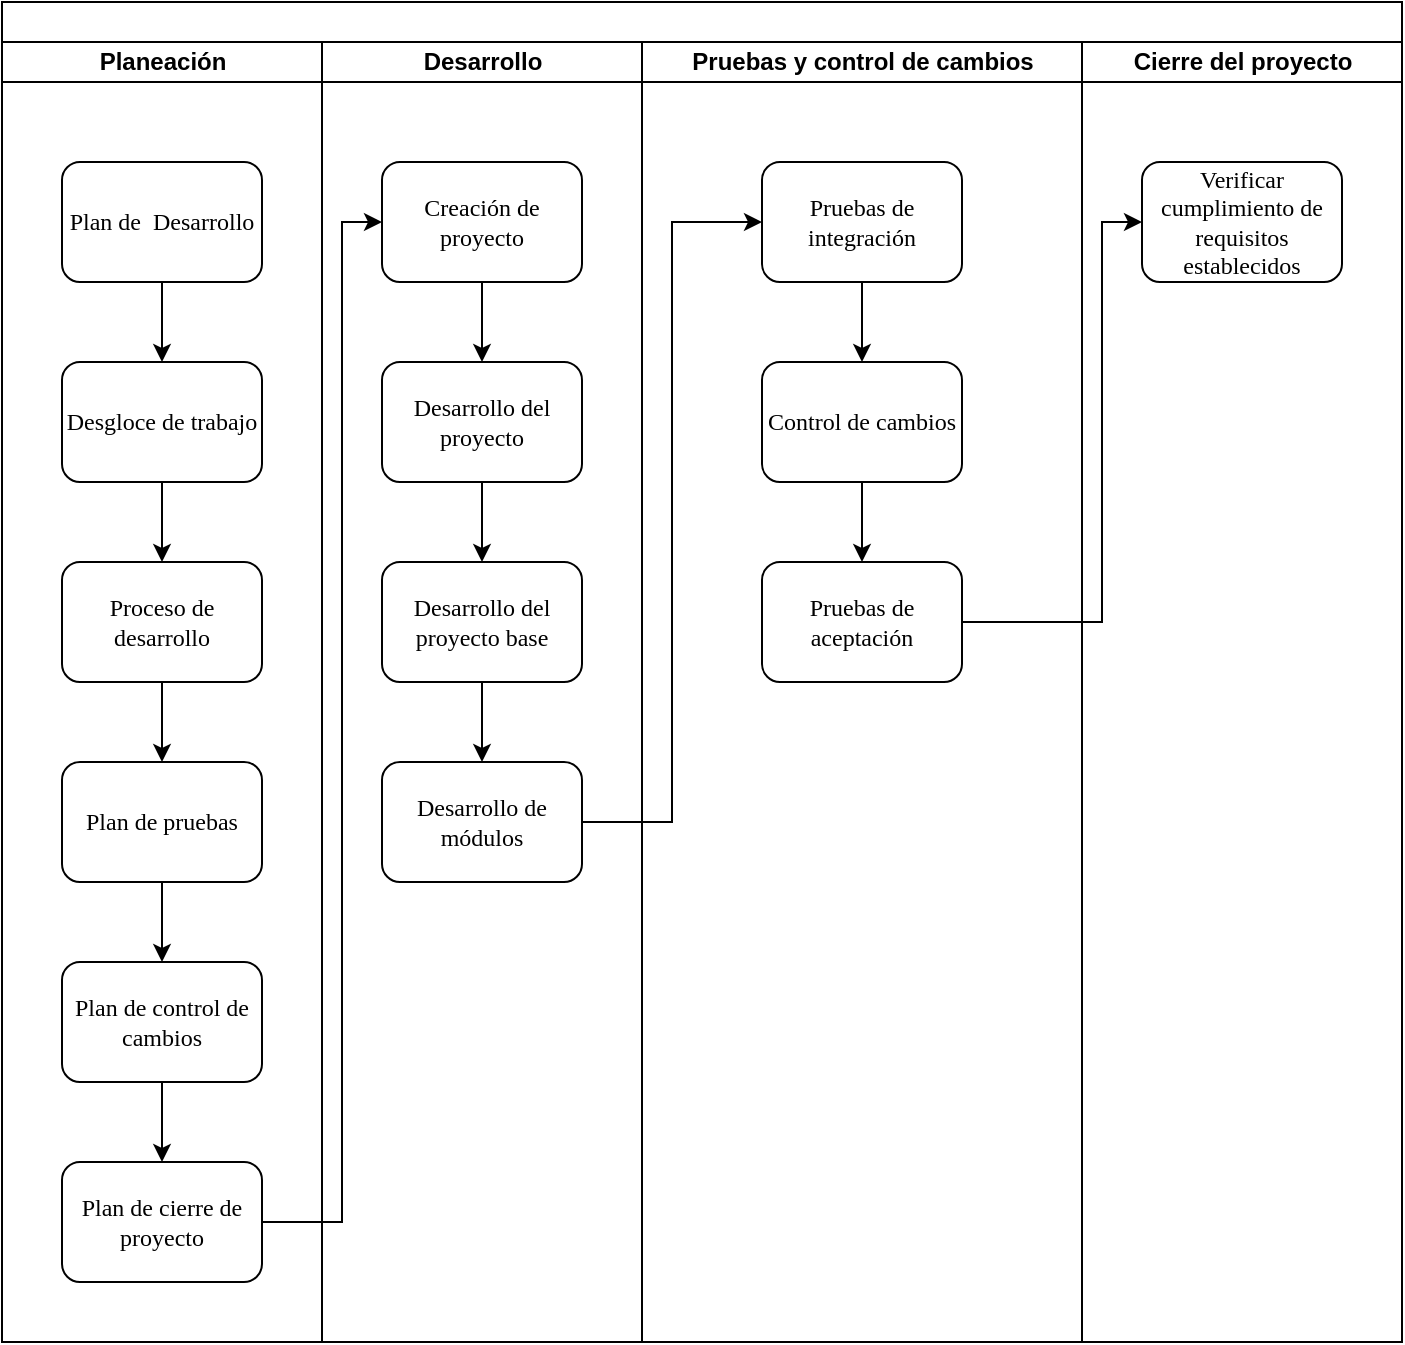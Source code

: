 <mxfile version="15.5.0" type="github">
  <diagram name="Page-1" id="74e2e168-ea6b-b213-b513-2b3c1d86103e">
    <mxGraphModel dx="713" dy="403" grid="1" gridSize="10" guides="1" tooltips="1" connect="1" arrows="1" fold="1" page="1" pageScale="1" pageWidth="1100" pageHeight="850" background="none" math="0" shadow="0">
      <root>
        <mxCell id="0" />
        <mxCell id="1" parent="0" />
        <mxCell id="77e6c97f196da883-1" value="" style="swimlane;html=1;childLayout=stackLayout;startSize=20;rounded=0;shadow=0;labelBackgroundColor=none;strokeWidth=1;fontFamily=Verdana;fontSize=8;align=center;" parent="1" vertex="1">
          <mxGeometry x="200" y="30" width="700" height="670" as="geometry" />
        </mxCell>
        <mxCell id="77e6c97f196da883-2" value="Planeación" style="swimlane;html=1;startSize=20;" parent="77e6c97f196da883-1" vertex="1">
          <mxGeometry y="20" width="160" height="650" as="geometry" />
        </mxCell>
        <mxCell id="3z88zi0aTK2wNDZ8og9t-6" style="edgeStyle=orthogonalEdgeStyle;rounded=0;orthogonalLoop=1;jettySize=auto;html=1;fontSize=12;" edge="1" parent="77e6c97f196da883-2" source="77e6c97f196da883-8" target="3z88zi0aTK2wNDZ8og9t-1">
          <mxGeometry relative="1" as="geometry" />
        </mxCell>
        <mxCell id="77e6c97f196da883-8" value="Plan de&amp;nbsp; Desarrollo" style="rounded=1;whiteSpace=wrap;html=1;shadow=0;labelBackgroundColor=none;strokeWidth=1;fontFamily=Verdana;fontSize=12;align=center;" parent="77e6c97f196da883-2" vertex="1">
          <mxGeometry x="30" y="60" width="100" height="60" as="geometry" />
        </mxCell>
        <mxCell id="3z88zi0aTK2wNDZ8og9t-7" style="edgeStyle=orthogonalEdgeStyle;rounded=0;orthogonalLoop=1;jettySize=auto;html=1;entryX=0.5;entryY=0;entryDx=0;entryDy=0;fontSize=12;" edge="1" parent="77e6c97f196da883-2" source="3z88zi0aTK2wNDZ8og9t-1" target="3z88zi0aTK2wNDZ8og9t-2">
          <mxGeometry relative="1" as="geometry" />
        </mxCell>
        <mxCell id="3z88zi0aTK2wNDZ8og9t-1" value="Desgloce de trabajo" style="rounded=1;whiteSpace=wrap;html=1;shadow=0;labelBackgroundColor=none;strokeWidth=1;fontFamily=Verdana;fontSize=12;align=center;" vertex="1" parent="77e6c97f196da883-2">
          <mxGeometry x="30" y="160" width="100" height="60" as="geometry" />
        </mxCell>
        <mxCell id="3z88zi0aTK2wNDZ8og9t-8" style="edgeStyle=orthogonalEdgeStyle;rounded=0;orthogonalLoop=1;jettySize=auto;html=1;entryX=0.5;entryY=0;entryDx=0;entryDy=0;fontSize=12;" edge="1" parent="77e6c97f196da883-2" source="3z88zi0aTK2wNDZ8og9t-2" target="3z88zi0aTK2wNDZ8og9t-3">
          <mxGeometry relative="1" as="geometry" />
        </mxCell>
        <mxCell id="3z88zi0aTK2wNDZ8og9t-2" value="Proceso de desarrollo" style="rounded=1;whiteSpace=wrap;html=1;shadow=0;labelBackgroundColor=none;strokeWidth=1;fontFamily=Verdana;fontSize=12;align=center;" vertex="1" parent="77e6c97f196da883-2">
          <mxGeometry x="30" y="260" width="100" height="60" as="geometry" />
        </mxCell>
        <mxCell id="3z88zi0aTK2wNDZ8og9t-9" style="edgeStyle=orthogonalEdgeStyle;rounded=0;orthogonalLoop=1;jettySize=auto;html=1;fontSize=12;" edge="1" parent="77e6c97f196da883-2" source="3z88zi0aTK2wNDZ8og9t-3" target="3z88zi0aTK2wNDZ8og9t-4">
          <mxGeometry relative="1" as="geometry" />
        </mxCell>
        <mxCell id="3z88zi0aTK2wNDZ8og9t-3" value="Plan de pruebas" style="rounded=1;whiteSpace=wrap;html=1;shadow=0;labelBackgroundColor=none;strokeWidth=1;fontFamily=Verdana;fontSize=12;align=center;" vertex="1" parent="77e6c97f196da883-2">
          <mxGeometry x="30" y="360" width="100" height="60" as="geometry" />
        </mxCell>
        <mxCell id="3z88zi0aTK2wNDZ8og9t-10" style="edgeStyle=orthogonalEdgeStyle;rounded=0;orthogonalLoop=1;jettySize=auto;html=1;entryX=0.5;entryY=0;entryDx=0;entryDy=0;fontSize=12;" edge="1" parent="77e6c97f196da883-2" source="3z88zi0aTK2wNDZ8og9t-4" target="3z88zi0aTK2wNDZ8og9t-5">
          <mxGeometry relative="1" as="geometry" />
        </mxCell>
        <mxCell id="3z88zi0aTK2wNDZ8og9t-4" value="Plan de control de cambios" style="rounded=1;whiteSpace=wrap;html=1;shadow=0;labelBackgroundColor=none;strokeWidth=1;fontFamily=Verdana;fontSize=12;align=center;" vertex="1" parent="77e6c97f196da883-2">
          <mxGeometry x="30" y="460" width="100" height="60" as="geometry" />
        </mxCell>
        <mxCell id="3z88zi0aTK2wNDZ8og9t-5" value="Plan de cierre de proyecto" style="rounded=1;whiteSpace=wrap;html=1;shadow=0;labelBackgroundColor=none;strokeWidth=1;fontFamily=Verdana;fontSize=12;align=center;" vertex="1" parent="77e6c97f196da883-2">
          <mxGeometry x="30" y="560" width="100" height="60" as="geometry" />
        </mxCell>
        <mxCell id="77e6c97f196da883-3" value="Desarrollo" style="swimlane;html=1;startSize=20;" parent="77e6c97f196da883-1" vertex="1">
          <mxGeometry x="160" y="20" width="160" height="650" as="geometry" />
        </mxCell>
        <mxCell id="3z88zi0aTK2wNDZ8og9t-15" style="edgeStyle=orthogonalEdgeStyle;rounded=0;orthogonalLoop=1;jettySize=auto;html=1;entryX=0.5;entryY=0;entryDx=0;entryDy=0;fontSize=12;" edge="1" parent="77e6c97f196da883-3" source="3z88zi0aTK2wNDZ8og9t-11" target="3z88zi0aTK2wNDZ8og9t-12">
          <mxGeometry relative="1" as="geometry" />
        </mxCell>
        <mxCell id="3z88zi0aTK2wNDZ8og9t-11" value="Creación de proyecto" style="rounded=1;whiteSpace=wrap;html=1;shadow=0;labelBackgroundColor=none;strokeWidth=1;fontFamily=Verdana;fontSize=12;align=center;" vertex="1" parent="77e6c97f196da883-3">
          <mxGeometry x="30" y="60" width="100" height="60" as="geometry" />
        </mxCell>
        <mxCell id="3z88zi0aTK2wNDZ8og9t-16" style="edgeStyle=orthogonalEdgeStyle;rounded=0;orthogonalLoop=1;jettySize=auto;html=1;entryX=0.5;entryY=0;entryDx=0;entryDy=0;fontSize=12;" edge="1" parent="77e6c97f196da883-3" source="3z88zi0aTK2wNDZ8og9t-12" target="3z88zi0aTK2wNDZ8og9t-13">
          <mxGeometry relative="1" as="geometry" />
        </mxCell>
        <mxCell id="3z88zi0aTK2wNDZ8og9t-12" value="Desarrollo del proyecto" style="rounded=1;whiteSpace=wrap;html=1;shadow=0;labelBackgroundColor=none;strokeWidth=1;fontFamily=Verdana;fontSize=12;align=center;" vertex="1" parent="77e6c97f196da883-3">
          <mxGeometry x="30" y="160" width="100" height="60" as="geometry" />
        </mxCell>
        <mxCell id="3z88zi0aTK2wNDZ8og9t-17" style="edgeStyle=orthogonalEdgeStyle;rounded=0;orthogonalLoop=1;jettySize=auto;html=1;entryX=0.5;entryY=0;entryDx=0;entryDy=0;fontSize=12;" edge="1" parent="77e6c97f196da883-3" source="3z88zi0aTK2wNDZ8og9t-13" target="3z88zi0aTK2wNDZ8og9t-14">
          <mxGeometry relative="1" as="geometry" />
        </mxCell>
        <mxCell id="3z88zi0aTK2wNDZ8og9t-13" value="Desarrollo del proyecto base" style="rounded=1;whiteSpace=wrap;html=1;shadow=0;labelBackgroundColor=none;strokeWidth=1;fontFamily=Verdana;fontSize=12;align=center;" vertex="1" parent="77e6c97f196da883-3">
          <mxGeometry x="30" y="260" width="100" height="60" as="geometry" />
        </mxCell>
        <mxCell id="3z88zi0aTK2wNDZ8og9t-14" value="Desarrollo de módulos" style="rounded=1;whiteSpace=wrap;html=1;shadow=0;labelBackgroundColor=none;strokeWidth=1;fontFamily=Verdana;fontSize=12;align=center;" vertex="1" parent="77e6c97f196da883-3">
          <mxGeometry x="30" y="360" width="100" height="60" as="geometry" />
        </mxCell>
        <mxCell id="77e6c97f196da883-4" value="Pruebas y control de cambios" style="swimlane;html=1;startSize=20;" parent="77e6c97f196da883-1" vertex="1">
          <mxGeometry x="320" y="20" width="220" height="650" as="geometry" />
        </mxCell>
        <mxCell id="3z88zi0aTK2wNDZ8og9t-21" style="edgeStyle=orthogonalEdgeStyle;rounded=0;orthogonalLoop=1;jettySize=auto;html=1;entryX=0.5;entryY=0;entryDx=0;entryDy=0;fontSize=12;" edge="1" parent="77e6c97f196da883-4" source="3z88zi0aTK2wNDZ8og9t-18" target="3z88zi0aTK2wNDZ8og9t-19">
          <mxGeometry relative="1" as="geometry" />
        </mxCell>
        <mxCell id="3z88zi0aTK2wNDZ8og9t-18" value="Pruebas de integración" style="rounded=1;whiteSpace=wrap;html=1;shadow=0;labelBackgroundColor=none;strokeWidth=1;fontFamily=Verdana;fontSize=12;align=center;" vertex="1" parent="77e6c97f196da883-4">
          <mxGeometry x="60" y="60" width="100" height="60" as="geometry" />
        </mxCell>
        <mxCell id="3z88zi0aTK2wNDZ8og9t-22" style="edgeStyle=orthogonalEdgeStyle;rounded=0;orthogonalLoop=1;jettySize=auto;html=1;entryX=0.5;entryY=0;entryDx=0;entryDy=0;fontSize=12;" edge="1" parent="77e6c97f196da883-4" source="3z88zi0aTK2wNDZ8og9t-19" target="3z88zi0aTK2wNDZ8og9t-20">
          <mxGeometry relative="1" as="geometry" />
        </mxCell>
        <mxCell id="3z88zi0aTK2wNDZ8og9t-19" value="Control de cambios" style="rounded=1;whiteSpace=wrap;html=1;shadow=0;labelBackgroundColor=none;strokeWidth=1;fontFamily=Verdana;fontSize=12;align=center;" vertex="1" parent="77e6c97f196da883-4">
          <mxGeometry x="60" y="160" width="100" height="60" as="geometry" />
        </mxCell>
        <mxCell id="3z88zi0aTK2wNDZ8og9t-20" value="Pruebas de aceptación" style="rounded=1;whiteSpace=wrap;html=1;shadow=0;labelBackgroundColor=none;strokeWidth=1;fontFamily=Verdana;fontSize=12;align=center;" vertex="1" parent="77e6c97f196da883-4">
          <mxGeometry x="60" y="260" width="100" height="60" as="geometry" />
        </mxCell>
        <mxCell id="77e6c97f196da883-5" value="Cierre del proyecto" style="swimlane;html=1;startSize=20;" parent="77e6c97f196da883-1" vertex="1">
          <mxGeometry x="540" y="20" width="160" height="650" as="geometry" />
        </mxCell>
        <mxCell id="3z88zi0aTK2wNDZ8og9t-23" value="Verificar cumplimiento de requisitos establecidos" style="rounded=1;whiteSpace=wrap;html=1;shadow=0;labelBackgroundColor=none;strokeWidth=1;fontFamily=Verdana;fontSize=12;align=center;" vertex="1" parent="77e6c97f196da883-5">
          <mxGeometry x="30" y="60" width="100" height="60" as="geometry" />
        </mxCell>
        <mxCell id="3z88zi0aTK2wNDZ8og9t-24" style="edgeStyle=orthogonalEdgeStyle;rounded=0;orthogonalLoop=1;jettySize=auto;html=1;entryX=0;entryY=0.5;entryDx=0;entryDy=0;fontSize=12;" edge="1" parent="77e6c97f196da883-1" source="3z88zi0aTK2wNDZ8og9t-20" target="3z88zi0aTK2wNDZ8og9t-23">
          <mxGeometry relative="1" as="geometry">
            <Array as="points">
              <mxPoint x="550" y="310" />
              <mxPoint x="550" y="110" />
            </Array>
          </mxGeometry>
        </mxCell>
        <mxCell id="3z88zi0aTK2wNDZ8og9t-25" style="edgeStyle=orthogonalEdgeStyle;rounded=0;orthogonalLoop=1;jettySize=auto;html=1;exitX=1;exitY=0.5;exitDx=0;exitDy=0;entryX=0;entryY=0.5;entryDx=0;entryDy=0;fontSize=12;" edge="1" parent="77e6c97f196da883-1" source="3z88zi0aTK2wNDZ8og9t-14" target="3z88zi0aTK2wNDZ8og9t-18">
          <mxGeometry relative="1" as="geometry" />
        </mxCell>
        <mxCell id="3z88zi0aTK2wNDZ8og9t-26" style="edgeStyle=orthogonalEdgeStyle;rounded=0;orthogonalLoop=1;jettySize=auto;html=1;entryX=0;entryY=0.5;entryDx=0;entryDy=0;fontSize=12;" edge="1" parent="77e6c97f196da883-1" source="3z88zi0aTK2wNDZ8og9t-5" target="3z88zi0aTK2wNDZ8og9t-11">
          <mxGeometry relative="1" as="geometry">
            <Array as="points">
              <mxPoint x="170" y="610" />
              <mxPoint x="170" y="110" />
            </Array>
          </mxGeometry>
        </mxCell>
      </root>
    </mxGraphModel>
  </diagram>
</mxfile>
